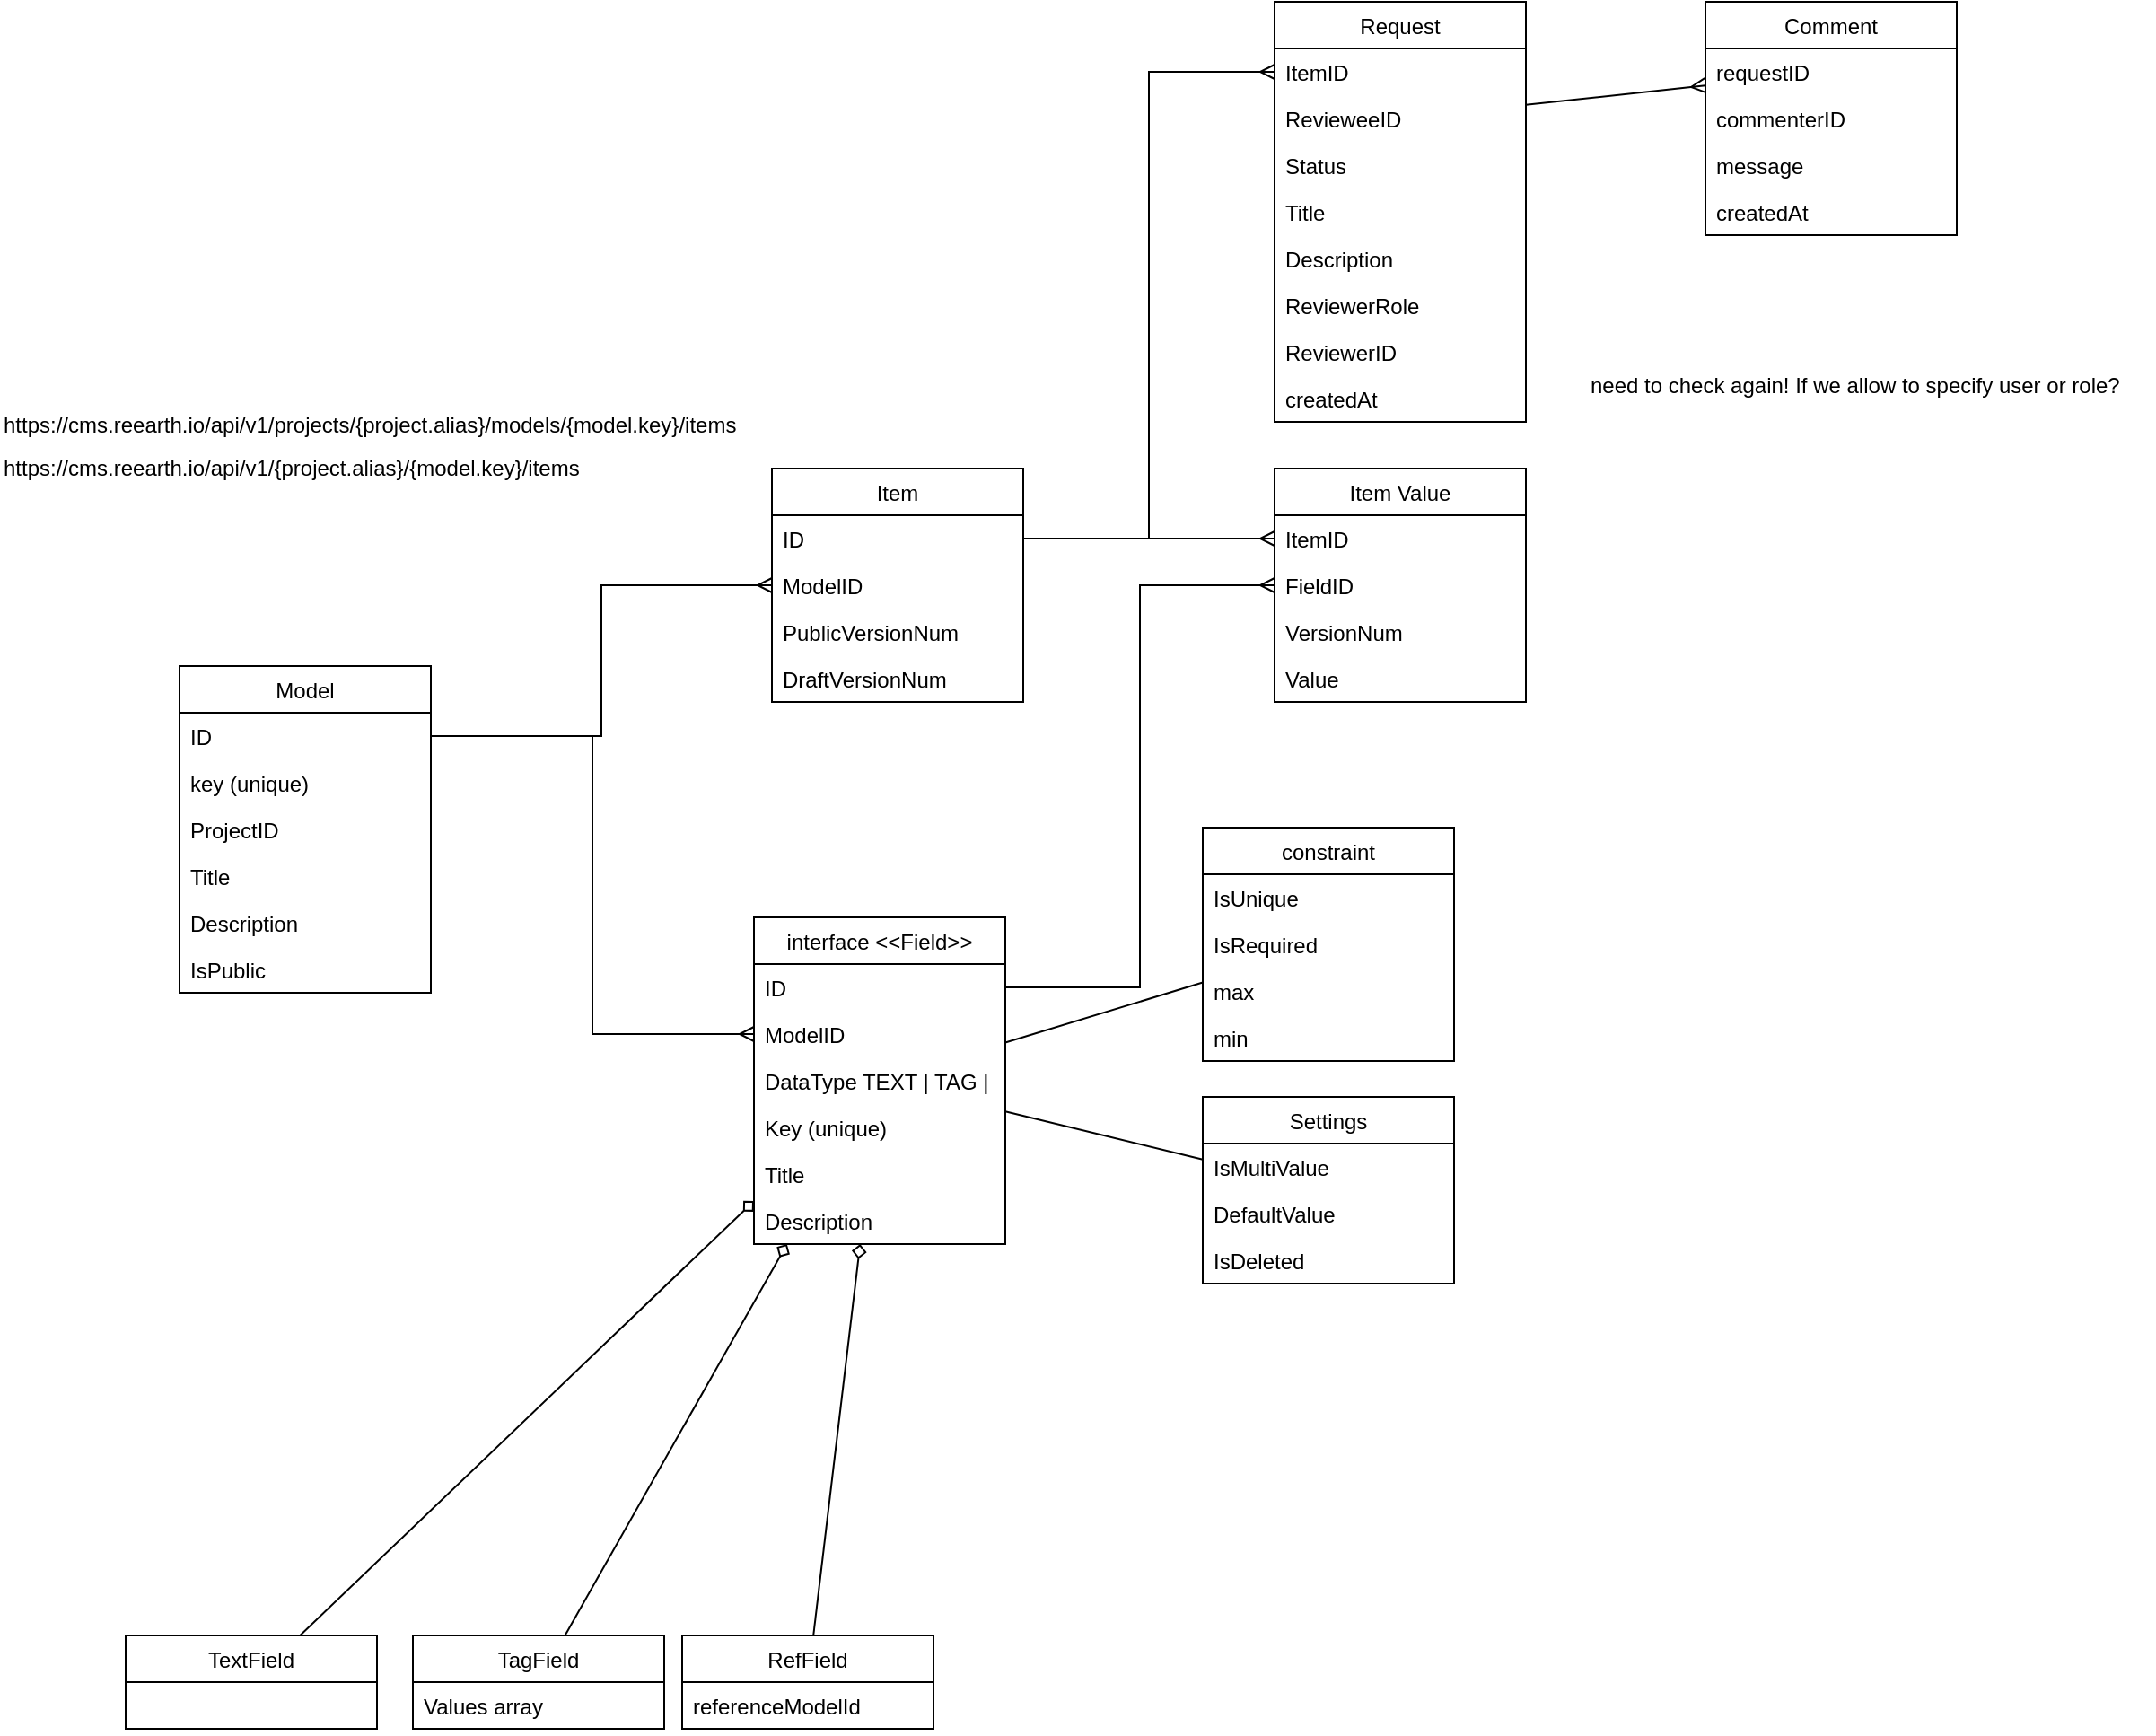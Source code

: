 <mxfile version="15.5.4" type="embed"><diagram id="STr8i4A3Qm90U7jZLn0f" name="Schema-Item"><mxGraphModel dx="1017" dy="1835" grid="1" gridSize="10" guides="1" tooltips="1" connect="1" arrows="1" fold="1" page="1" pageScale="1" pageWidth="850" pageHeight="1100" math="0" shadow="0"><root><mxCell id="0"/><mxCell id="1" parent="0"/><mxCell id="EEAK7onT2T1zqi9nNM-X-1" value="Model" style="swimlane;fontStyle=0;childLayout=stackLayout;horizontal=1;startSize=26;fillColor=none;horizontalStack=0;resizeParent=1;resizeParentMax=0;resizeLast=0;collapsible=1;marginBottom=0;" parent="1" vertex="1"><mxGeometry x="110" y="210" width="140" height="182" as="geometry"><mxRectangle x="110" y="220" width="50" height="26" as="alternateBounds"/></mxGeometry></mxCell><mxCell id="EEAK7onT2T1zqi9nNM-X-2" value="ID" style="text;strokeColor=none;fillColor=none;align=left;verticalAlign=top;spacingLeft=4;spacingRight=4;overflow=hidden;rotatable=0;points=[[0,0.5],[1,0.5]];portConstraint=eastwest;" parent="EEAK7onT2T1zqi9nNM-X-1" vertex="1"><mxGeometry y="26" width="140" height="26" as="geometry"/></mxCell><mxCell id="48" value="key (unique)" style="text;strokeColor=none;fillColor=none;align=left;verticalAlign=top;spacingLeft=4;spacingRight=4;overflow=hidden;rotatable=0;points=[[0,0.5],[1,0.5]];portConstraint=eastwest;" parent="EEAK7onT2T1zqi9nNM-X-1" vertex="1"><mxGeometry y="52" width="140" height="26" as="geometry"/></mxCell><mxCell id="EEAK7onT2T1zqi9nNM-X-14" value="ProjectID" style="text;strokeColor=none;fillColor=none;align=left;verticalAlign=top;spacingLeft=4;spacingRight=4;overflow=hidden;rotatable=0;points=[[0,0.5],[1,0.5]];portConstraint=eastwest;" parent="EEAK7onT2T1zqi9nNM-X-1" vertex="1"><mxGeometry y="78" width="140" height="26" as="geometry"/></mxCell><mxCell id="EEAK7onT2T1zqi9nNM-X-3" value="Title" style="text;strokeColor=none;fillColor=none;align=left;verticalAlign=top;spacingLeft=4;spacingRight=4;overflow=hidden;rotatable=0;points=[[0,0.5],[1,0.5]];portConstraint=eastwest;" parent="EEAK7onT2T1zqi9nNM-X-1" vertex="1"><mxGeometry y="104" width="140" height="26" as="geometry"/></mxCell><mxCell id="EEAK7onT2T1zqi9nNM-X-4" value="Description" style="text;strokeColor=none;fillColor=none;align=left;verticalAlign=top;spacingLeft=4;spacingRight=4;overflow=hidden;rotatable=0;points=[[0,0.5],[1,0.5]];portConstraint=eastwest;" parent="EEAK7onT2T1zqi9nNM-X-1" vertex="1"><mxGeometry y="130" width="140" height="26" as="geometry"/></mxCell><mxCell id="EEAK7onT2T1zqi9nNM-X-5" value="IsPublic" style="text;strokeColor=none;fillColor=none;align=left;verticalAlign=top;spacingLeft=4;spacingRight=4;overflow=hidden;rotatable=0;points=[[0,0.5],[1,0.5]];portConstraint=eastwest;" parent="EEAK7onT2T1zqi9nNM-X-1" vertex="1"><mxGeometry y="156" width="140" height="26" as="geometry"/></mxCell><mxCell id="EEAK7onT2T1zqi9nNM-X-6" value="interface &lt;&lt;Field&gt;&gt;" style="swimlane;fontStyle=0;childLayout=stackLayout;horizontal=1;startSize=26;fillColor=none;horizontalStack=0;resizeParent=1;resizeParentMax=0;resizeLast=0;collapsible=1;marginBottom=0;" parent="1" vertex="1"><mxGeometry x="430" y="350" width="140" height="182" as="geometry"><mxRectangle x="110" y="220" width="50" height="26" as="alternateBounds"/></mxGeometry></mxCell><mxCell id="EEAK7onT2T1zqi9nNM-X-7" value="ID" style="text;strokeColor=none;fillColor=none;align=left;verticalAlign=top;spacingLeft=4;spacingRight=4;overflow=hidden;rotatable=0;points=[[0,0.5],[1,0.5]];portConstraint=eastwest;" parent="EEAK7onT2T1zqi9nNM-X-6" vertex="1"><mxGeometry y="26" width="140" height="26" as="geometry"/></mxCell><mxCell id="EEAK7onT2T1zqi9nNM-X-15" value="ModelID" style="text;strokeColor=none;fillColor=none;align=left;verticalAlign=top;spacingLeft=4;spacingRight=4;overflow=hidden;rotatable=0;points=[[0,0.5],[1,0.5]];portConstraint=eastwest;" parent="EEAK7onT2T1zqi9nNM-X-6" vertex="1"><mxGeometry y="52" width="140" height="26" as="geometry"/></mxCell><mxCell id="EEAK7onT2T1zqi9nNM-X-8" value="DataType TEXT | TAG | ..." style="text;strokeColor=none;fillColor=none;align=left;verticalAlign=top;spacingLeft=4;spacingRight=4;overflow=hidden;rotatable=0;points=[[0,0.5],[1,0.5]];portConstraint=eastwest;" parent="EEAK7onT2T1zqi9nNM-X-6" vertex="1"><mxGeometry y="78" width="140" height="26" as="geometry"/></mxCell><mxCell id="EEAK7onT2T1zqi9nNM-X-12" value="Key (unique)" style="text;strokeColor=none;fillColor=none;align=left;verticalAlign=top;spacingLeft=4;spacingRight=4;overflow=hidden;rotatable=0;points=[[0,0.5],[1,0.5]];portConstraint=eastwest;" parent="EEAK7onT2T1zqi9nNM-X-6" vertex="1"><mxGeometry y="104" width="140" height="26" as="geometry"/></mxCell><mxCell id="EEAK7onT2T1zqi9nNM-X-11" value="Title" style="text;strokeColor=none;fillColor=none;align=left;verticalAlign=top;spacingLeft=4;spacingRight=4;overflow=hidden;rotatable=0;points=[[0,0.5],[1,0.5]];portConstraint=eastwest;" parent="EEAK7onT2T1zqi9nNM-X-6" vertex="1"><mxGeometry y="130" width="140" height="26" as="geometry"/></mxCell><mxCell id="64" value="Description" style="text;strokeColor=none;fillColor=none;align=left;verticalAlign=top;spacingLeft=4;spacingRight=4;overflow=hidden;rotatable=0;points=[[0,0.5],[1,0.5]];portConstraint=eastwest;" vertex="1" parent="EEAK7onT2T1zqi9nNM-X-6"><mxGeometry y="156" width="140" height="26" as="geometry"/></mxCell><mxCell id="EEAK7onT2T1zqi9nNM-X-21" style="edgeStyle=orthogonalEdgeStyle;rounded=0;orthogonalLoop=1;jettySize=auto;html=1;endArrow=ERmany;endFill=0;" parent="1" source="EEAK7onT2T1zqi9nNM-X-2" target="EEAK7onT2T1zqi9nNM-X-15" edge="1"><mxGeometry relative="1" as="geometry"/></mxCell><mxCell id="EEAK7onT2T1zqi9nNM-X-22" value="Item" style="swimlane;fontStyle=0;childLayout=stackLayout;horizontal=1;startSize=26;fillColor=none;horizontalStack=0;resizeParent=1;resizeParentMax=0;resizeLast=0;collapsible=1;marginBottom=0;" parent="1" vertex="1"><mxGeometry x="440" y="100" width="140" height="130" as="geometry"/></mxCell><mxCell id="EEAK7onT2T1zqi9nNM-X-26" value="ID" style="text;strokeColor=none;fillColor=none;align=left;verticalAlign=top;spacingLeft=4;spacingRight=4;overflow=hidden;rotatable=0;points=[[0,0.5],[1,0.5]];portConstraint=eastwest;" parent="EEAK7onT2T1zqi9nNM-X-22" vertex="1"><mxGeometry y="26" width="140" height="26" as="geometry"/></mxCell><mxCell id="EEAK7onT2T1zqi9nNM-X-27" value="ModelID" style="text;strokeColor=none;fillColor=none;align=left;verticalAlign=top;spacingLeft=4;spacingRight=4;overflow=hidden;rotatable=0;points=[[0,0.5],[1,0.5]];portConstraint=eastwest;" parent="EEAK7onT2T1zqi9nNM-X-22" vertex="1"><mxGeometry y="52" width="140" height="26" as="geometry"/></mxCell><mxCell id="EEAK7onT2T1zqi9nNM-X-23" value="PublicVersionNum" style="text;strokeColor=none;fillColor=none;align=left;verticalAlign=top;spacingLeft=4;spacingRight=4;overflow=hidden;rotatable=0;points=[[0,0.5],[1,0.5]];portConstraint=eastwest;" parent="EEAK7onT2T1zqi9nNM-X-22" vertex="1"><mxGeometry y="78" width="140" height="26" as="geometry"/></mxCell><mxCell id="EEAK7onT2T1zqi9nNM-X-24" value="DraftVersionNum" style="text;strokeColor=none;fillColor=none;align=left;verticalAlign=top;spacingLeft=4;spacingRight=4;overflow=hidden;rotatable=0;points=[[0,0.5],[1,0.5]];portConstraint=eastwest;" parent="EEAK7onT2T1zqi9nNM-X-22" vertex="1"><mxGeometry y="104" width="140" height="26" as="geometry"/></mxCell><mxCell id="EEAK7onT2T1zqi9nNM-X-28" value="Item Value" style="swimlane;fontStyle=0;childLayout=stackLayout;horizontal=1;startSize=26;fillColor=none;horizontalStack=0;resizeParent=1;resizeParentMax=0;resizeLast=0;collapsible=1;marginBottom=0;" parent="1" vertex="1"><mxGeometry x="720" y="100" width="140" height="130" as="geometry"/></mxCell><mxCell id="EEAK7onT2T1zqi9nNM-X-29" value="ItemID" style="text;strokeColor=none;fillColor=none;align=left;verticalAlign=top;spacingLeft=4;spacingRight=4;overflow=hidden;rotatable=0;points=[[0,0.5],[1,0.5]];portConstraint=eastwest;" parent="EEAK7onT2T1zqi9nNM-X-28" vertex="1"><mxGeometry y="26" width="140" height="26" as="geometry"/></mxCell><mxCell id="EEAK7onT2T1zqi9nNM-X-30" value="FieldID" style="text;strokeColor=none;fillColor=none;align=left;verticalAlign=top;spacingLeft=4;spacingRight=4;overflow=hidden;rotatable=0;points=[[0,0.5],[1,0.5]];portConstraint=eastwest;" parent="EEAK7onT2T1zqi9nNM-X-28" vertex="1"><mxGeometry y="52" width="140" height="26" as="geometry"/></mxCell><mxCell id="EEAK7onT2T1zqi9nNM-X-46" value="VersionNum" style="text;strokeColor=none;fillColor=none;align=left;verticalAlign=top;spacingLeft=4;spacingRight=4;overflow=hidden;rotatable=0;points=[[0,0.5],[1,0.5]];portConstraint=eastwest;" parent="EEAK7onT2T1zqi9nNM-X-28" vertex="1"><mxGeometry y="78" width="140" height="26" as="geometry"/></mxCell><mxCell id="EEAK7onT2T1zqi9nNM-X-31" value="Value" style="text;strokeColor=none;fillColor=none;align=left;verticalAlign=top;spacingLeft=4;spacingRight=4;overflow=hidden;rotatable=0;points=[[0,0.5],[1,0.5]];portConstraint=eastwest;" parent="EEAK7onT2T1zqi9nNM-X-28" vertex="1"><mxGeometry y="104" width="140" height="26" as="geometry"/></mxCell><mxCell id="EEAK7onT2T1zqi9nNM-X-36" style="edgeStyle=orthogonalEdgeStyle;rounded=0;orthogonalLoop=1;jettySize=auto;html=1;endArrow=ERmany;endFill=0;" parent="1" source="EEAK7onT2T1zqi9nNM-X-26" target="EEAK7onT2T1zqi9nNM-X-29" edge="1"><mxGeometry relative="1" as="geometry"/></mxCell><mxCell id="EEAK7onT2T1zqi9nNM-X-37" style="edgeStyle=orthogonalEdgeStyle;rounded=0;orthogonalLoop=1;jettySize=auto;html=1;endArrow=ERmany;endFill=0;" parent="1" source="EEAK7onT2T1zqi9nNM-X-7" target="EEAK7onT2T1zqi9nNM-X-30" edge="1"><mxGeometry relative="1" as="geometry"/></mxCell><mxCell id="EEAK7onT2T1zqi9nNM-X-38" style="edgeStyle=orthogonalEdgeStyle;rounded=0;orthogonalLoop=1;jettySize=auto;html=1;endArrow=ERmany;endFill=0;" parent="1" source="EEAK7onT2T1zqi9nNM-X-2" target="EEAK7onT2T1zqi9nNM-X-27" edge="1"><mxGeometry relative="1" as="geometry"/></mxCell><mxCell id="EEAK7onT2T1zqi9nNM-X-39" value="Request" style="swimlane;fontStyle=0;childLayout=stackLayout;horizontal=1;startSize=26;fillColor=none;horizontalStack=0;resizeParent=1;resizeParentMax=0;resizeLast=0;collapsible=1;marginBottom=0;" parent="1" vertex="1"><mxGeometry x="720" y="-160" width="140" height="234" as="geometry"/></mxCell><mxCell id="EEAK7onT2T1zqi9nNM-X-40" value="ItemID" style="text;strokeColor=none;fillColor=none;align=left;verticalAlign=top;spacingLeft=4;spacingRight=4;overflow=hidden;rotatable=0;points=[[0,0.5],[1,0.5]];portConstraint=eastwest;" parent="EEAK7onT2T1zqi9nNM-X-39" vertex="1"><mxGeometry y="26" width="140" height="26" as="geometry"/></mxCell><mxCell id="49" value="RevieweeID" style="text;strokeColor=none;fillColor=none;align=left;verticalAlign=top;spacingLeft=4;spacingRight=4;overflow=hidden;rotatable=0;points=[[0,0.5],[1,0.5]];portConstraint=eastwest;" parent="EEAK7onT2T1zqi9nNM-X-39" vertex="1"><mxGeometry y="52" width="140" height="26" as="geometry"/></mxCell><mxCell id="EEAK7onT2T1zqi9nNM-X-44" value="Status" style="text;strokeColor=none;fillColor=none;align=left;verticalAlign=top;spacingLeft=4;spacingRight=4;overflow=hidden;rotatable=0;points=[[0,0.5],[1,0.5]];portConstraint=eastwest;" parent="EEAK7onT2T1zqi9nNM-X-39" vertex="1"><mxGeometry y="78" width="140" height="26" as="geometry"/></mxCell><mxCell id="EEAK7onT2T1zqi9nNM-X-41" value="Title" style="text;strokeColor=none;fillColor=none;align=left;verticalAlign=top;spacingLeft=4;spacingRight=4;overflow=hidden;rotatable=0;points=[[0,0.5],[1,0.5]];portConstraint=eastwest;" parent="EEAK7onT2T1zqi9nNM-X-39" vertex="1"><mxGeometry y="104" width="140" height="26" as="geometry"/></mxCell><mxCell id="EEAK7onT2T1zqi9nNM-X-42" value="Description" style="text;strokeColor=none;fillColor=none;align=left;verticalAlign=top;spacingLeft=4;spacingRight=4;overflow=hidden;rotatable=0;points=[[0,0.5],[1,0.5]];portConstraint=eastwest;" parent="EEAK7onT2T1zqi9nNM-X-39" vertex="1"><mxGeometry y="130" width="140" height="26" as="geometry"/></mxCell><mxCell id="EEAK7onT2T1zqi9nNM-X-43" value="ReviewerRole" style="text;strokeColor=none;fillColor=none;align=left;verticalAlign=top;spacingLeft=4;spacingRight=4;overflow=hidden;rotatable=0;points=[[0,0.5],[1,0.5]];portConstraint=eastwest;" parent="EEAK7onT2T1zqi9nNM-X-39" vertex="1"><mxGeometry y="156" width="140" height="26" as="geometry"/></mxCell><mxCell id="60" value="ReviewerID" style="text;strokeColor=none;fillColor=none;align=left;verticalAlign=top;spacingLeft=4;spacingRight=4;overflow=hidden;rotatable=0;points=[[0,0.5],[1,0.5]];portConstraint=eastwest;" parent="EEAK7onT2T1zqi9nNM-X-39" vertex="1"><mxGeometry y="182" width="140" height="26" as="geometry"/></mxCell><mxCell id="59" value="createdAt" style="text;strokeColor=none;fillColor=none;align=left;verticalAlign=top;spacingLeft=4;spacingRight=4;overflow=hidden;rotatable=0;points=[[0,0.5],[1,0.5]];portConstraint=eastwest;" parent="EEAK7onT2T1zqi9nNM-X-39" vertex="1"><mxGeometry y="208" width="140" height="26" as="geometry"/></mxCell><mxCell id="EEAK7onT2T1zqi9nNM-X-45" style="edgeStyle=orthogonalEdgeStyle;rounded=0;orthogonalLoop=1;jettySize=auto;html=1;entryX=0;entryY=0.5;entryDx=0;entryDy=0;endArrow=ERmany;endFill=0;" parent="1" source="EEAK7onT2T1zqi9nNM-X-26" target="EEAK7onT2T1zqi9nNM-X-40" edge="1"><mxGeometry relative="1" as="geometry"/></mxCell><mxCell id="15" style="edgeStyle=none;html=1;endArrow=diamond;endFill=0;" parent="1" source="2" target="EEAK7onT2T1zqi9nNM-X-6" edge="1"><mxGeometry relative="1" as="geometry"/></mxCell><mxCell id="2" value="TextField" style="swimlane;fontStyle=0;childLayout=stackLayout;horizontal=1;startSize=26;fillColor=none;horizontalStack=0;resizeParent=1;resizeParentMax=0;resizeLast=0;collapsible=1;marginBottom=0;" parent="1" vertex="1"><mxGeometry x="80" y="750" width="140" height="52" as="geometry"><mxRectangle x="110" y="220" width="50" height="26" as="alternateBounds"/></mxGeometry></mxCell><mxCell id="40" style="edgeStyle=none;html=1;endArrow=none;endFill=0;" parent="1" source="17" target="EEAK7onT2T1zqi9nNM-X-6" edge="1"><mxGeometry relative="1" as="geometry"/></mxCell><mxCell id="17" value="constraint" style="swimlane;fontStyle=0;childLayout=stackLayout;horizontal=1;startSize=26;fillColor=none;horizontalStack=0;resizeParent=1;resizeParentMax=0;resizeLast=0;collapsible=1;marginBottom=0;" parent="1" vertex="1"><mxGeometry x="680" y="300" width="140" height="130" as="geometry"><mxRectangle x="110" y="220" width="50" height="26" as="alternateBounds"/></mxGeometry></mxCell><mxCell id="27" value="IsUnique" style="text;strokeColor=none;fillColor=none;align=left;verticalAlign=top;spacingLeft=4;spacingRight=4;overflow=hidden;rotatable=0;points=[[0,0.5],[1,0.5]];portConstraint=eastwest;" parent="17" vertex="1"><mxGeometry y="26" width="140" height="26" as="geometry"/></mxCell><mxCell id="28" value="IsRequired" style="text;strokeColor=none;fillColor=none;align=left;verticalAlign=top;spacingLeft=4;spacingRight=4;overflow=hidden;rotatable=0;points=[[0,0.5],[1,0.5]];portConstraint=eastwest;" parent="17" vertex="1"><mxGeometry y="52" width="140" height="26" as="geometry"/></mxCell><mxCell id="38" value="max" style="text;strokeColor=none;fillColor=none;align=left;verticalAlign=top;spacingLeft=4;spacingRight=4;overflow=hidden;rotatable=0;points=[[0,0.5],[1,0.5]];portConstraint=eastwest;" parent="17" vertex="1"><mxGeometry y="78" width="140" height="26" as="geometry"/></mxCell><mxCell id="39" value="min" style="text;strokeColor=none;fillColor=none;align=left;verticalAlign=top;spacingLeft=4;spacingRight=4;overflow=hidden;rotatable=0;points=[[0,0.5],[1,0.5]];portConstraint=eastwest;" parent="17" vertex="1"><mxGeometry y="104" width="140" height="26" as="geometry"/></mxCell><mxCell id="46" style="edgeStyle=none;html=1;endArrow=none;endFill=0;" parent="1" source="30" target="EEAK7onT2T1zqi9nNM-X-6" edge="1"><mxGeometry relative="1" as="geometry"/></mxCell><mxCell id="30" value="Settings" style="swimlane;fontStyle=0;childLayout=stackLayout;horizontal=1;startSize=26;fillColor=none;horizontalStack=0;resizeParent=1;resizeParentMax=0;resizeLast=0;collapsible=1;marginBottom=0;" parent="1" vertex="1"><mxGeometry x="680" y="450" width="140" height="104" as="geometry"><mxRectangle x="110" y="220" width="50" height="26" as="alternateBounds"/></mxGeometry></mxCell><mxCell id="31" value="IsMultiValue" style="text;strokeColor=none;fillColor=none;align=left;verticalAlign=top;spacingLeft=4;spacingRight=4;overflow=hidden;rotatable=0;points=[[0,0.5],[1,0.5]];portConstraint=eastwest;" parent="30" vertex="1"><mxGeometry y="26" width="140" height="26" as="geometry"/></mxCell><mxCell id="32" value="DefaultValue" style="text;strokeColor=none;fillColor=none;align=left;verticalAlign=top;spacingLeft=4;spacingRight=4;overflow=hidden;rotatable=0;points=[[0,0.5],[1,0.5]];portConstraint=eastwest;" parent="30" vertex="1"><mxGeometry y="52" width="140" height="26" as="geometry"/></mxCell><mxCell id="EEAK7onT2T1zqi9nNM-X-33" value="IsDeleted" style="text;strokeColor=none;fillColor=none;align=left;verticalAlign=top;spacingLeft=4;spacingRight=4;overflow=hidden;rotatable=0;points=[[0,0.5],[1,0.5]];portConstraint=eastwest;" parent="30" vertex="1"><mxGeometry y="78" width="140" height="26" as="geometry"/></mxCell><mxCell id="62" style="edgeStyle=none;html=1;endArrow=diamond;endFill=0;" parent="1" source="41" target="EEAK7onT2T1zqi9nNM-X-6" edge="1"><mxGeometry relative="1" as="geometry"/></mxCell><mxCell id="41" value="TagField" style="swimlane;fontStyle=0;childLayout=stackLayout;horizontal=1;startSize=26;fillColor=none;horizontalStack=0;resizeParent=1;resizeParentMax=0;resizeLast=0;collapsible=1;marginBottom=0;" parent="1" vertex="1"><mxGeometry x="240" y="750" width="140" height="52" as="geometry"><mxRectangle x="110" y="220" width="50" height="26" as="alternateBounds"/></mxGeometry></mxCell><mxCell id="43" value="Values array" style="text;strokeColor=none;fillColor=none;align=left;verticalAlign=top;spacingLeft=4;spacingRight=4;overflow=hidden;rotatable=0;points=[[0,0.5],[1,0.5]];portConstraint=eastwest;" parent="41" vertex="1"><mxGeometry y="26" width="140" height="26" as="geometry"/></mxCell><mxCell id="63" style="edgeStyle=none;html=1;endArrow=diamond;endFill=0;" parent="1" source="44" target="EEAK7onT2T1zqi9nNM-X-6" edge="1"><mxGeometry relative="1" as="geometry"/></mxCell><mxCell id="44" value="RefField" style="swimlane;fontStyle=0;childLayout=stackLayout;horizontal=1;startSize=26;fillColor=none;horizontalStack=0;resizeParent=1;resizeParentMax=0;resizeLast=0;collapsible=1;marginBottom=0;" parent="1" vertex="1"><mxGeometry x="390" y="750" width="140" height="52" as="geometry"><mxRectangle x="110" y="220" width="50" height="26" as="alternateBounds"/></mxGeometry></mxCell><mxCell id="45" value="referenceModelId" style="text;strokeColor=none;fillColor=none;align=left;verticalAlign=top;spacingLeft=4;spacingRight=4;overflow=hidden;rotatable=0;points=[[0,0.5],[1,0.5]];portConstraint=eastwest;" parent="44" vertex="1"><mxGeometry y="26" width="140" height="26" as="geometry"/></mxCell><mxCell id="47" value="https://cms.reearth.io/api/v1/projects/{project.alias}/models/{model.key}/items" style="text;html=1;align=left;verticalAlign=middle;resizable=0;points=[];autosize=1;strokeColor=none;fillColor=none;" parent="1" vertex="1"><mxGeometry x="10" y="66" width="420" height="20" as="geometry"/></mxCell><mxCell id="50" value="need to check again! If we allow to specify user or role?" style="text;strokeColor=none;fillColor=none;align=left;verticalAlign=top;spacingLeft=4;spacingRight=4;overflow=hidden;rotatable=0;points=[[0,0.5],[1,0.5]];portConstraint=eastwest;" parent="1" vertex="1"><mxGeometry x="890" y="40" width="320" height="26" as="geometry"/></mxCell><mxCell id="51" value="Comment" style="swimlane;fontStyle=0;childLayout=stackLayout;horizontal=1;startSize=26;fillColor=none;horizontalStack=0;resizeParent=1;resizeParentMax=0;resizeLast=0;collapsible=1;marginBottom=0;" parent="1" vertex="1"><mxGeometry x="960" y="-160" width="140" height="130" as="geometry"/></mxCell><mxCell id="52" value="requestID" style="text;strokeColor=none;fillColor=none;align=left;verticalAlign=top;spacingLeft=4;spacingRight=4;overflow=hidden;rotatable=0;points=[[0,0.5],[1,0.5]];portConstraint=eastwest;" parent="51" vertex="1"><mxGeometry y="26" width="140" height="26" as="geometry"/></mxCell><mxCell id="53" value="commenterID" style="text;strokeColor=none;fillColor=none;align=left;verticalAlign=top;spacingLeft=4;spacingRight=4;overflow=hidden;rotatable=0;points=[[0,0.5],[1,0.5]];portConstraint=eastwest;" parent="51" vertex="1"><mxGeometry y="52" width="140" height="26" as="geometry"/></mxCell><mxCell id="54" value="message" style="text;strokeColor=none;fillColor=none;align=left;verticalAlign=top;spacingLeft=4;spacingRight=4;overflow=hidden;rotatable=0;points=[[0,0.5],[1,0.5]];portConstraint=eastwest;" parent="51" vertex="1"><mxGeometry y="78" width="140" height="26" as="geometry"/></mxCell><mxCell id="55" value="createdAt" style="text;strokeColor=none;fillColor=none;align=left;verticalAlign=top;spacingLeft=4;spacingRight=4;overflow=hidden;rotatable=0;points=[[0,0.5],[1,0.5]];portConstraint=eastwest;" parent="51" vertex="1"><mxGeometry y="104" width="140" height="26" as="geometry"/></mxCell><mxCell id="58" style="edgeStyle=none;html=1;endArrow=ERmany;endFill=0;" parent="1" source="49" target="52" edge="1"><mxGeometry relative="1" as="geometry"/></mxCell><mxCell id="61" value="https://cms.reearth.io/api/v1/{project.alias}/{model.key}/items" style="text;html=1;align=left;verticalAlign=middle;resizable=0;points=[];autosize=1;strokeColor=none;fillColor=none;" parent="1" vertex="1"><mxGeometry x="10" y="90" width="340" height="20" as="geometry"/></mxCell></root></mxGraphModel></diagram></mxfile>